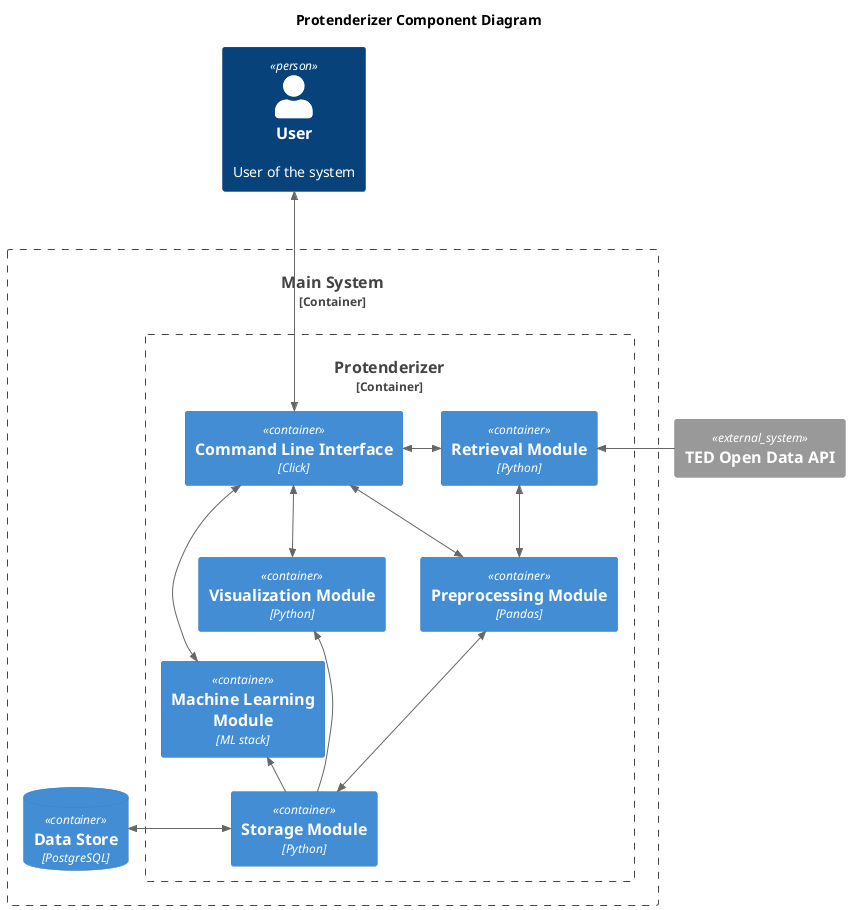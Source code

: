 @startuml protenderizer-component
!include <C4/C4_Component.puml>

LAYOUT_TOP_DOWN()
'LAYOUT_AS_SKETCH()
'LAYOUT_WITH_LEGEND()

title Protenderizer Component Diagram

Person(user, "User", "User of the system")

System_Ext(ted, "TED Open Data API")

Container_Boundary(main_system, "Main System") {
    Container_Boundary(application, "Protenderizer") {
        Container(data_retrieval, "Retrieval Module", "Python")
        Container(data_preprocessing, "Preprocessing Module", "Pandas")
        Container(data_storage, "Storage Module", "Python")
        Container(data_visualization, "Visualization Module", "Python")
        Container(machine_learning, "Machine Learning Module", "ML stack")
        Container(cli, "Command Line Interface", "Click")
    }
    ContainerDb(database, "Data Store", "PostgreSQL")
}

BiRel(user, cli, "")
BiRel_Right(cli, data_retrieval, "")
BiRel_Down(cli, data_preprocessing, "")
Rel_Right(ted, data_retrieval, "")
BiRel(data_retrieval, data_preprocessing, "")
BiRel(cli, machine_learning, "")
BiRel(cli, data_visualization, "")
Rel_Left(data_storage, machine_learning, "")
BiRel_Down(data_preprocessing, data_storage, "")
BiRel_Right(data_storage, database, "")
Rel_Up(data_storage, data_visualization, "")

@enduml